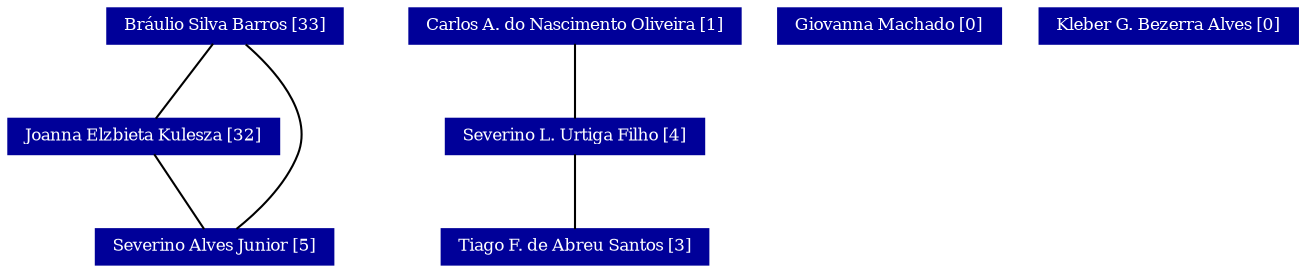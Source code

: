 strict graph grafo1 {
	graph [bb="0,0,551.5,123",
		id=grafo1,
		overlap=False
	];
	node [fontsize=8,
		label="\N",
		shape=rectangle,
		style=filled
	];
	0	 [URL="membro-8938691250105531.html",
		color="#000099",
		fontcolor="#FFFFFF",
		height=0.23611,
		label="Bráulio Silva Barros [33]",
		pos="91,114.5",
		width=1.375];
	3	 [URL="membro-1568423340359601.html",
		color="#000099",
		fontcolor="#FFFFFF",
		height=0.23611,
		label="Joanna Elzbieta Kulesza [32]",
		pos="56,61.5",
		width=1.5556];
	0 -- 3	 [pos="85.22,105.75 78.697,95.869 68.151,79.9 61.672,70.089"];
	5	 [URL="membro-9563158536061549.html",
		color="#000099",
		fontcolor="#FFFFFF",
		height=0.23611,
		label="Severino Alves Junior [5]",
		pos="88,8.5",
		width=1.3889];
	0 -- 5	 [pos="100.26,105.65 111.29,93.985 127.48,72.628 121,53 116.29,38.753 105.07,25.345 97.018,17.044"];
	3 -- 5	 [pos="61.284,52.748 67.249,42.869 76.89,26.9 82.814,17.089"];
	1	 [URL="membro-2972467462423068.html",
		color="#000099",
		fontcolor="#FFFFFF",
		height=0.23611,
		label="Carlos A. do Nascimento Oliveira [1]",
		pos="243,114.5",
		width=1.9444];
	6	 [URL="membro-4668070841633275.html",
		color="#000099",
		fontcolor="#FFFFFF",
		height=0.23611,
		label="Severino L. Urtiga Filho [4]",
		pos="243,61.5",
		width=1.5139];
	1 -- 6	 [pos="243,105.75 243,95.869 243,79.9 243,70.089"];
	7	 [URL="membro-2200553486822519.html",
		color="#000099",
		fontcolor="#FFFFFF",
		height=0.23611,
		label="Tiago F. de Abreu Santos [3]",
		pos="243,8.5",
		width=1.5556];
	6 -- 7	 [pos="243,52.748 243,42.869 243,26.9 243,17.089"];
	2	 [URL="membro-2869680994075940.html",
		color="#000099",
		fontcolor="#FFFFFF",
		height=0.23611,
		label="Giovanna Machado [0]",
		pos="377,114.5",
		width=1.2639];
	4	 [URL="membro-5515185093886020.html",
		color="#000099",
		fontcolor="#FFFFFF",
		height=0.23611,
		label="Kleber G. Bezerra Alves [0]",
		pos="496,114.5",
		width=1.5417];
}

